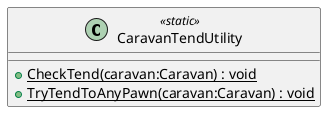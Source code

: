 @startuml
class CaravanTendUtility <<static>> {
    + {static} CheckTend(caravan:Caravan) : void
    + {static} TryTendToAnyPawn(caravan:Caravan) : void
}
@enduml
